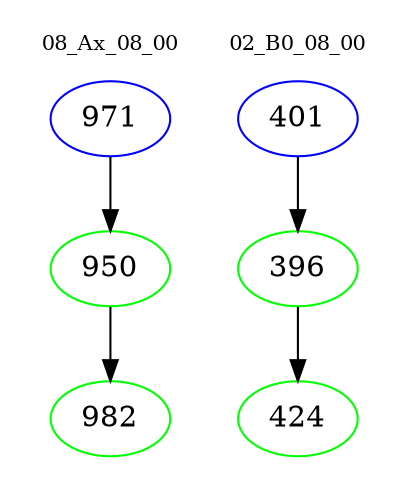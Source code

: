 digraph{
subgraph cluster_0 {
color = white
label = "08_Ax_08_00";
fontsize=10;
T0_971 [label="971", color="blue"]
T0_971 -> T0_950 [color="black"]
T0_950 [label="950", color="green"]
T0_950 -> T0_982 [color="black"]
T0_982 [label="982", color="green"]
}
subgraph cluster_1 {
color = white
label = "02_B0_08_00";
fontsize=10;
T1_401 [label="401", color="blue"]
T1_401 -> T1_396 [color="black"]
T1_396 [label="396", color="green"]
T1_396 -> T1_424 [color="black"]
T1_424 [label="424", color="green"]
}
}
